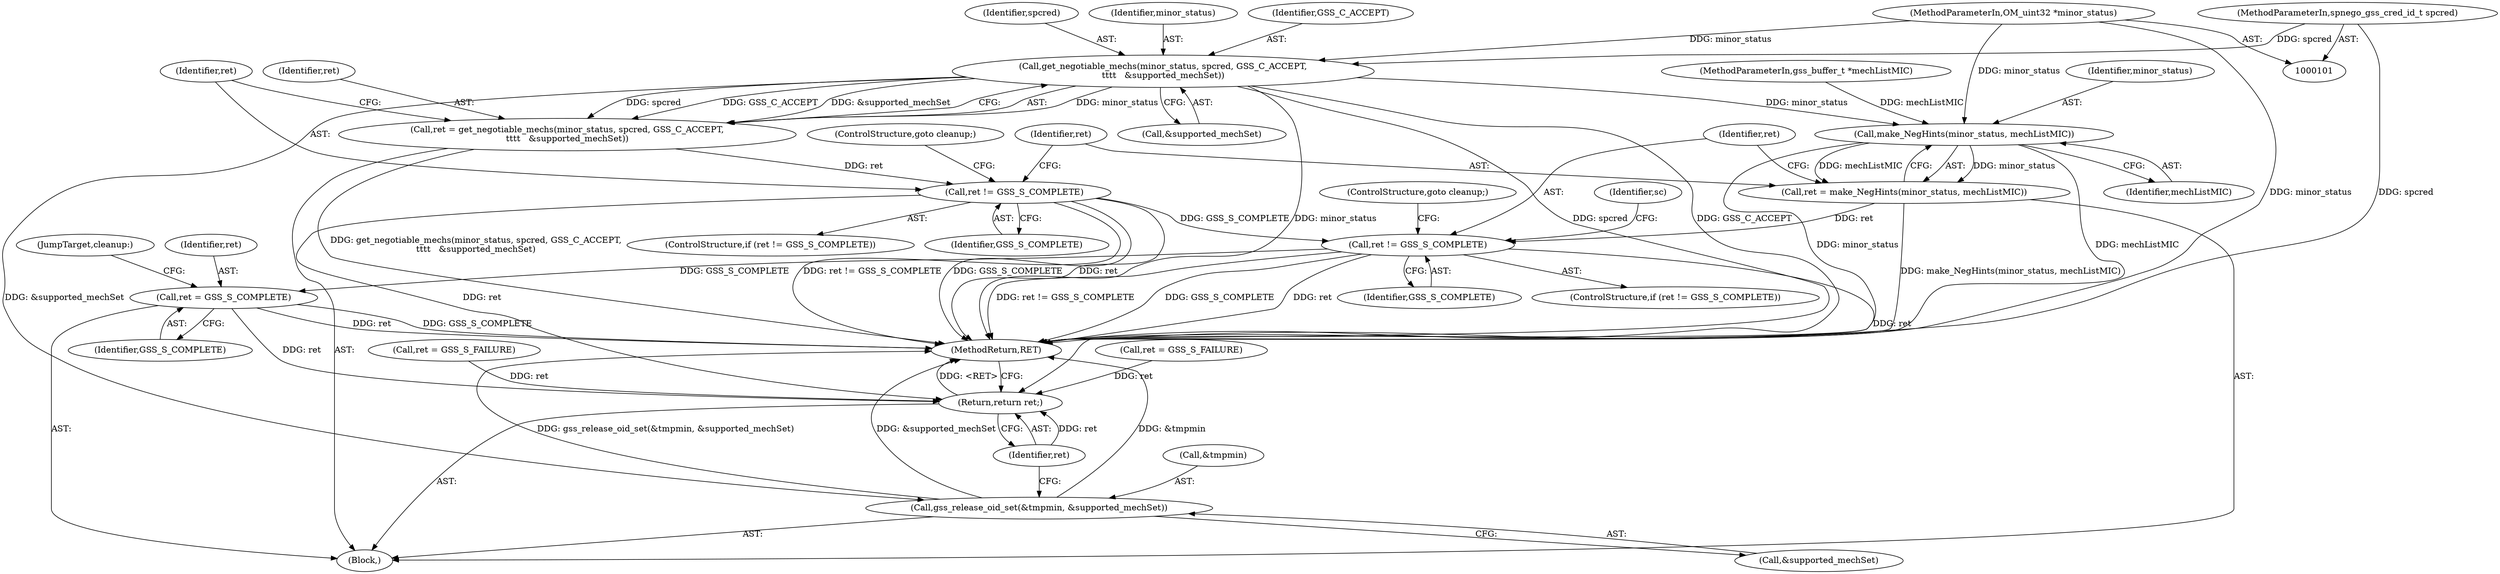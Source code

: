 digraph "0_krb5_b51b33f2bc5d1497ddf5bd107f791c101695000d@pointer" {
"1000144" [label="(Call,get_negotiable_mechs(minor_status, spcred, GSS_C_ACCEPT,\n\t\t\t\t   &supported_mechSet))"];
"1000102" [label="(MethodParameterIn,OM_uint32 *minor_status)"];
"1000104" [label="(MethodParameterIn,spnego_gss_cred_id_t spcred)"];
"1000142" [label="(Call,ret = get_negotiable_mechs(minor_status, spcred, GSS_C_ACCEPT,\n\t\t\t\t   &supported_mechSet))"];
"1000151" [label="(Call,ret != GSS_S_COMPLETE)"];
"1000161" [label="(Call,ret != GSS_S_COMPLETE)"];
"1000219" [label="(Call,ret = GSS_S_COMPLETE)"];
"1000231" [label="(Return,return ret;)"];
"1000157" [label="(Call,make_NegHints(minor_status, mechListMIC))"];
"1000155" [label="(Call,ret = make_NegHints(minor_status, mechListMIC))"];
"1000226" [label="(Call,gss_release_oid_set(&tmpmin, &supported_mechSet))"];
"1000157" [label="(Call,make_NegHints(minor_status, mechListMIC))"];
"1000222" [label="(JumpTarget,cleanup:)"];
"1000188" [label="(Call,ret = GSS_S_FAILURE)"];
"1000151" [label="(Call,ret != GSS_S_COMPLETE)"];
"1000155" [label="(Call,ret = make_NegHints(minor_status, mechListMIC))"];
"1000174" [label="(Call,ret = GSS_S_FAILURE)"];
"1000158" [label="(Identifier,minor_status)"];
"1000144" [label="(Call,get_negotiable_mechs(minor_status, spcred, GSS_C_ACCEPT,\n\t\t\t\t   &supported_mechSet))"];
"1000148" [label="(Call,&supported_mechSet)"];
"1000159" [label="(Identifier,mechListMIC)"];
"1000219" [label="(Call,ret = GSS_S_COMPLETE)"];
"1000142" [label="(Call,ret = get_negotiable_mechs(minor_status, spcred, GSS_C_ACCEPT,\n\t\t\t\t   &supported_mechSet))"];
"1000105" [label="(MethodParameterIn,gss_buffer_t *mechListMIC)"];
"1000221" [label="(Identifier,GSS_S_COMPLETE)"];
"1000226" [label="(Call,gss_release_oid_set(&tmpmin, &supported_mechSet))"];
"1000231" [label="(Return,return ret;)"];
"1000229" [label="(Call,&supported_mechSet)"];
"1000102" [label="(MethodParameterIn,OM_uint32 *minor_status)"];
"1000152" [label="(Identifier,ret)"];
"1000162" [label="(Identifier,ret)"];
"1000166" [label="(Identifier,sc)"];
"1000108" [label="(Block,)"];
"1000227" [label="(Call,&tmpmin)"];
"1000104" [label="(MethodParameterIn,spnego_gss_cred_id_t spcred)"];
"1000164" [label="(ControlStructure,goto cleanup;)"];
"1000161" [label="(Call,ret != GSS_S_COMPLETE)"];
"1000143" [label="(Identifier,ret)"];
"1000163" [label="(Identifier,GSS_S_COMPLETE)"];
"1000150" [label="(ControlStructure,if (ret != GSS_S_COMPLETE))"];
"1000156" [label="(Identifier,ret)"];
"1000232" [label="(Identifier,ret)"];
"1000145" [label="(Identifier,minor_status)"];
"1000147" [label="(Identifier,GSS_C_ACCEPT)"];
"1000220" [label="(Identifier,ret)"];
"1000160" [label="(ControlStructure,if (ret != GSS_S_COMPLETE))"];
"1000153" [label="(Identifier,GSS_S_COMPLETE)"];
"1000146" [label="(Identifier,spcred)"];
"1000154" [label="(ControlStructure,goto cleanup;)"];
"1000233" [label="(MethodReturn,RET)"];
"1000144" -> "1000142"  [label="AST: "];
"1000144" -> "1000148"  [label="CFG: "];
"1000145" -> "1000144"  [label="AST: "];
"1000146" -> "1000144"  [label="AST: "];
"1000147" -> "1000144"  [label="AST: "];
"1000148" -> "1000144"  [label="AST: "];
"1000142" -> "1000144"  [label="CFG: "];
"1000144" -> "1000233"  [label="DDG: minor_status"];
"1000144" -> "1000233"  [label="DDG: spcred"];
"1000144" -> "1000233"  [label="DDG: GSS_C_ACCEPT"];
"1000144" -> "1000142"  [label="DDG: minor_status"];
"1000144" -> "1000142"  [label="DDG: spcred"];
"1000144" -> "1000142"  [label="DDG: GSS_C_ACCEPT"];
"1000144" -> "1000142"  [label="DDG: &supported_mechSet"];
"1000102" -> "1000144"  [label="DDG: minor_status"];
"1000104" -> "1000144"  [label="DDG: spcred"];
"1000144" -> "1000157"  [label="DDG: minor_status"];
"1000144" -> "1000226"  [label="DDG: &supported_mechSet"];
"1000102" -> "1000101"  [label="AST: "];
"1000102" -> "1000233"  [label="DDG: minor_status"];
"1000102" -> "1000157"  [label="DDG: minor_status"];
"1000104" -> "1000101"  [label="AST: "];
"1000104" -> "1000233"  [label="DDG: spcred"];
"1000142" -> "1000108"  [label="AST: "];
"1000143" -> "1000142"  [label="AST: "];
"1000152" -> "1000142"  [label="CFG: "];
"1000142" -> "1000233"  [label="DDG: get_negotiable_mechs(minor_status, spcred, GSS_C_ACCEPT,\n\t\t\t\t   &supported_mechSet)"];
"1000142" -> "1000151"  [label="DDG: ret"];
"1000151" -> "1000150"  [label="AST: "];
"1000151" -> "1000153"  [label="CFG: "];
"1000152" -> "1000151"  [label="AST: "];
"1000153" -> "1000151"  [label="AST: "];
"1000154" -> "1000151"  [label="CFG: "];
"1000156" -> "1000151"  [label="CFG: "];
"1000151" -> "1000233"  [label="DDG: ret"];
"1000151" -> "1000233"  [label="DDG: ret != GSS_S_COMPLETE"];
"1000151" -> "1000233"  [label="DDG: GSS_S_COMPLETE"];
"1000151" -> "1000161"  [label="DDG: GSS_S_COMPLETE"];
"1000151" -> "1000231"  [label="DDG: ret"];
"1000161" -> "1000160"  [label="AST: "];
"1000161" -> "1000163"  [label="CFG: "];
"1000162" -> "1000161"  [label="AST: "];
"1000163" -> "1000161"  [label="AST: "];
"1000164" -> "1000161"  [label="CFG: "];
"1000166" -> "1000161"  [label="CFG: "];
"1000161" -> "1000233"  [label="DDG: GSS_S_COMPLETE"];
"1000161" -> "1000233"  [label="DDG: ret"];
"1000161" -> "1000233"  [label="DDG: ret != GSS_S_COMPLETE"];
"1000155" -> "1000161"  [label="DDG: ret"];
"1000161" -> "1000219"  [label="DDG: GSS_S_COMPLETE"];
"1000161" -> "1000231"  [label="DDG: ret"];
"1000219" -> "1000108"  [label="AST: "];
"1000219" -> "1000221"  [label="CFG: "];
"1000220" -> "1000219"  [label="AST: "];
"1000221" -> "1000219"  [label="AST: "];
"1000222" -> "1000219"  [label="CFG: "];
"1000219" -> "1000233"  [label="DDG: GSS_S_COMPLETE"];
"1000219" -> "1000233"  [label="DDG: ret"];
"1000219" -> "1000231"  [label="DDG: ret"];
"1000231" -> "1000108"  [label="AST: "];
"1000231" -> "1000232"  [label="CFG: "];
"1000232" -> "1000231"  [label="AST: "];
"1000233" -> "1000231"  [label="CFG: "];
"1000231" -> "1000233"  [label="DDG: <RET>"];
"1000232" -> "1000231"  [label="DDG: ret"];
"1000188" -> "1000231"  [label="DDG: ret"];
"1000174" -> "1000231"  [label="DDG: ret"];
"1000157" -> "1000155"  [label="AST: "];
"1000157" -> "1000159"  [label="CFG: "];
"1000158" -> "1000157"  [label="AST: "];
"1000159" -> "1000157"  [label="AST: "];
"1000155" -> "1000157"  [label="CFG: "];
"1000157" -> "1000233"  [label="DDG: mechListMIC"];
"1000157" -> "1000233"  [label="DDG: minor_status"];
"1000157" -> "1000155"  [label="DDG: minor_status"];
"1000157" -> "1000155"  [label="DDG: mechListMIC"];
"1000105" -> "1000157"  [label="DDG: mechListMIC"];
"1000155" -> "1000108"  [label="AST: "];
"1000156" -> "1000155"  [label="AST: "];
"1000162" -> "1000155"  [label="CFG: "];
"1000155" -> "1000233"  [label="DDG: make_NegHints(minor_status, mechListMIC)"];
"1000226" -> "1000108"  [label="AST: "];
"1000226" -> "1000229"  [label="CFG: "];
"1000227" -> "1000226"  [label="AST: "];
"1000229" -> "1000226"  [label="AST: "];
"1000232" -> "1000226"  [label="CFG: "];
"1000226" -> "1000233"  [label="DDG: &tmpmin"];
"1000226" -> "1000233"  [label="DDG: gss_release_oid_set(&tmpmin, &supported_mechSet)"];
"1000226" -> "1000233"  [label="DDG: &supported_mechSet"];
}
